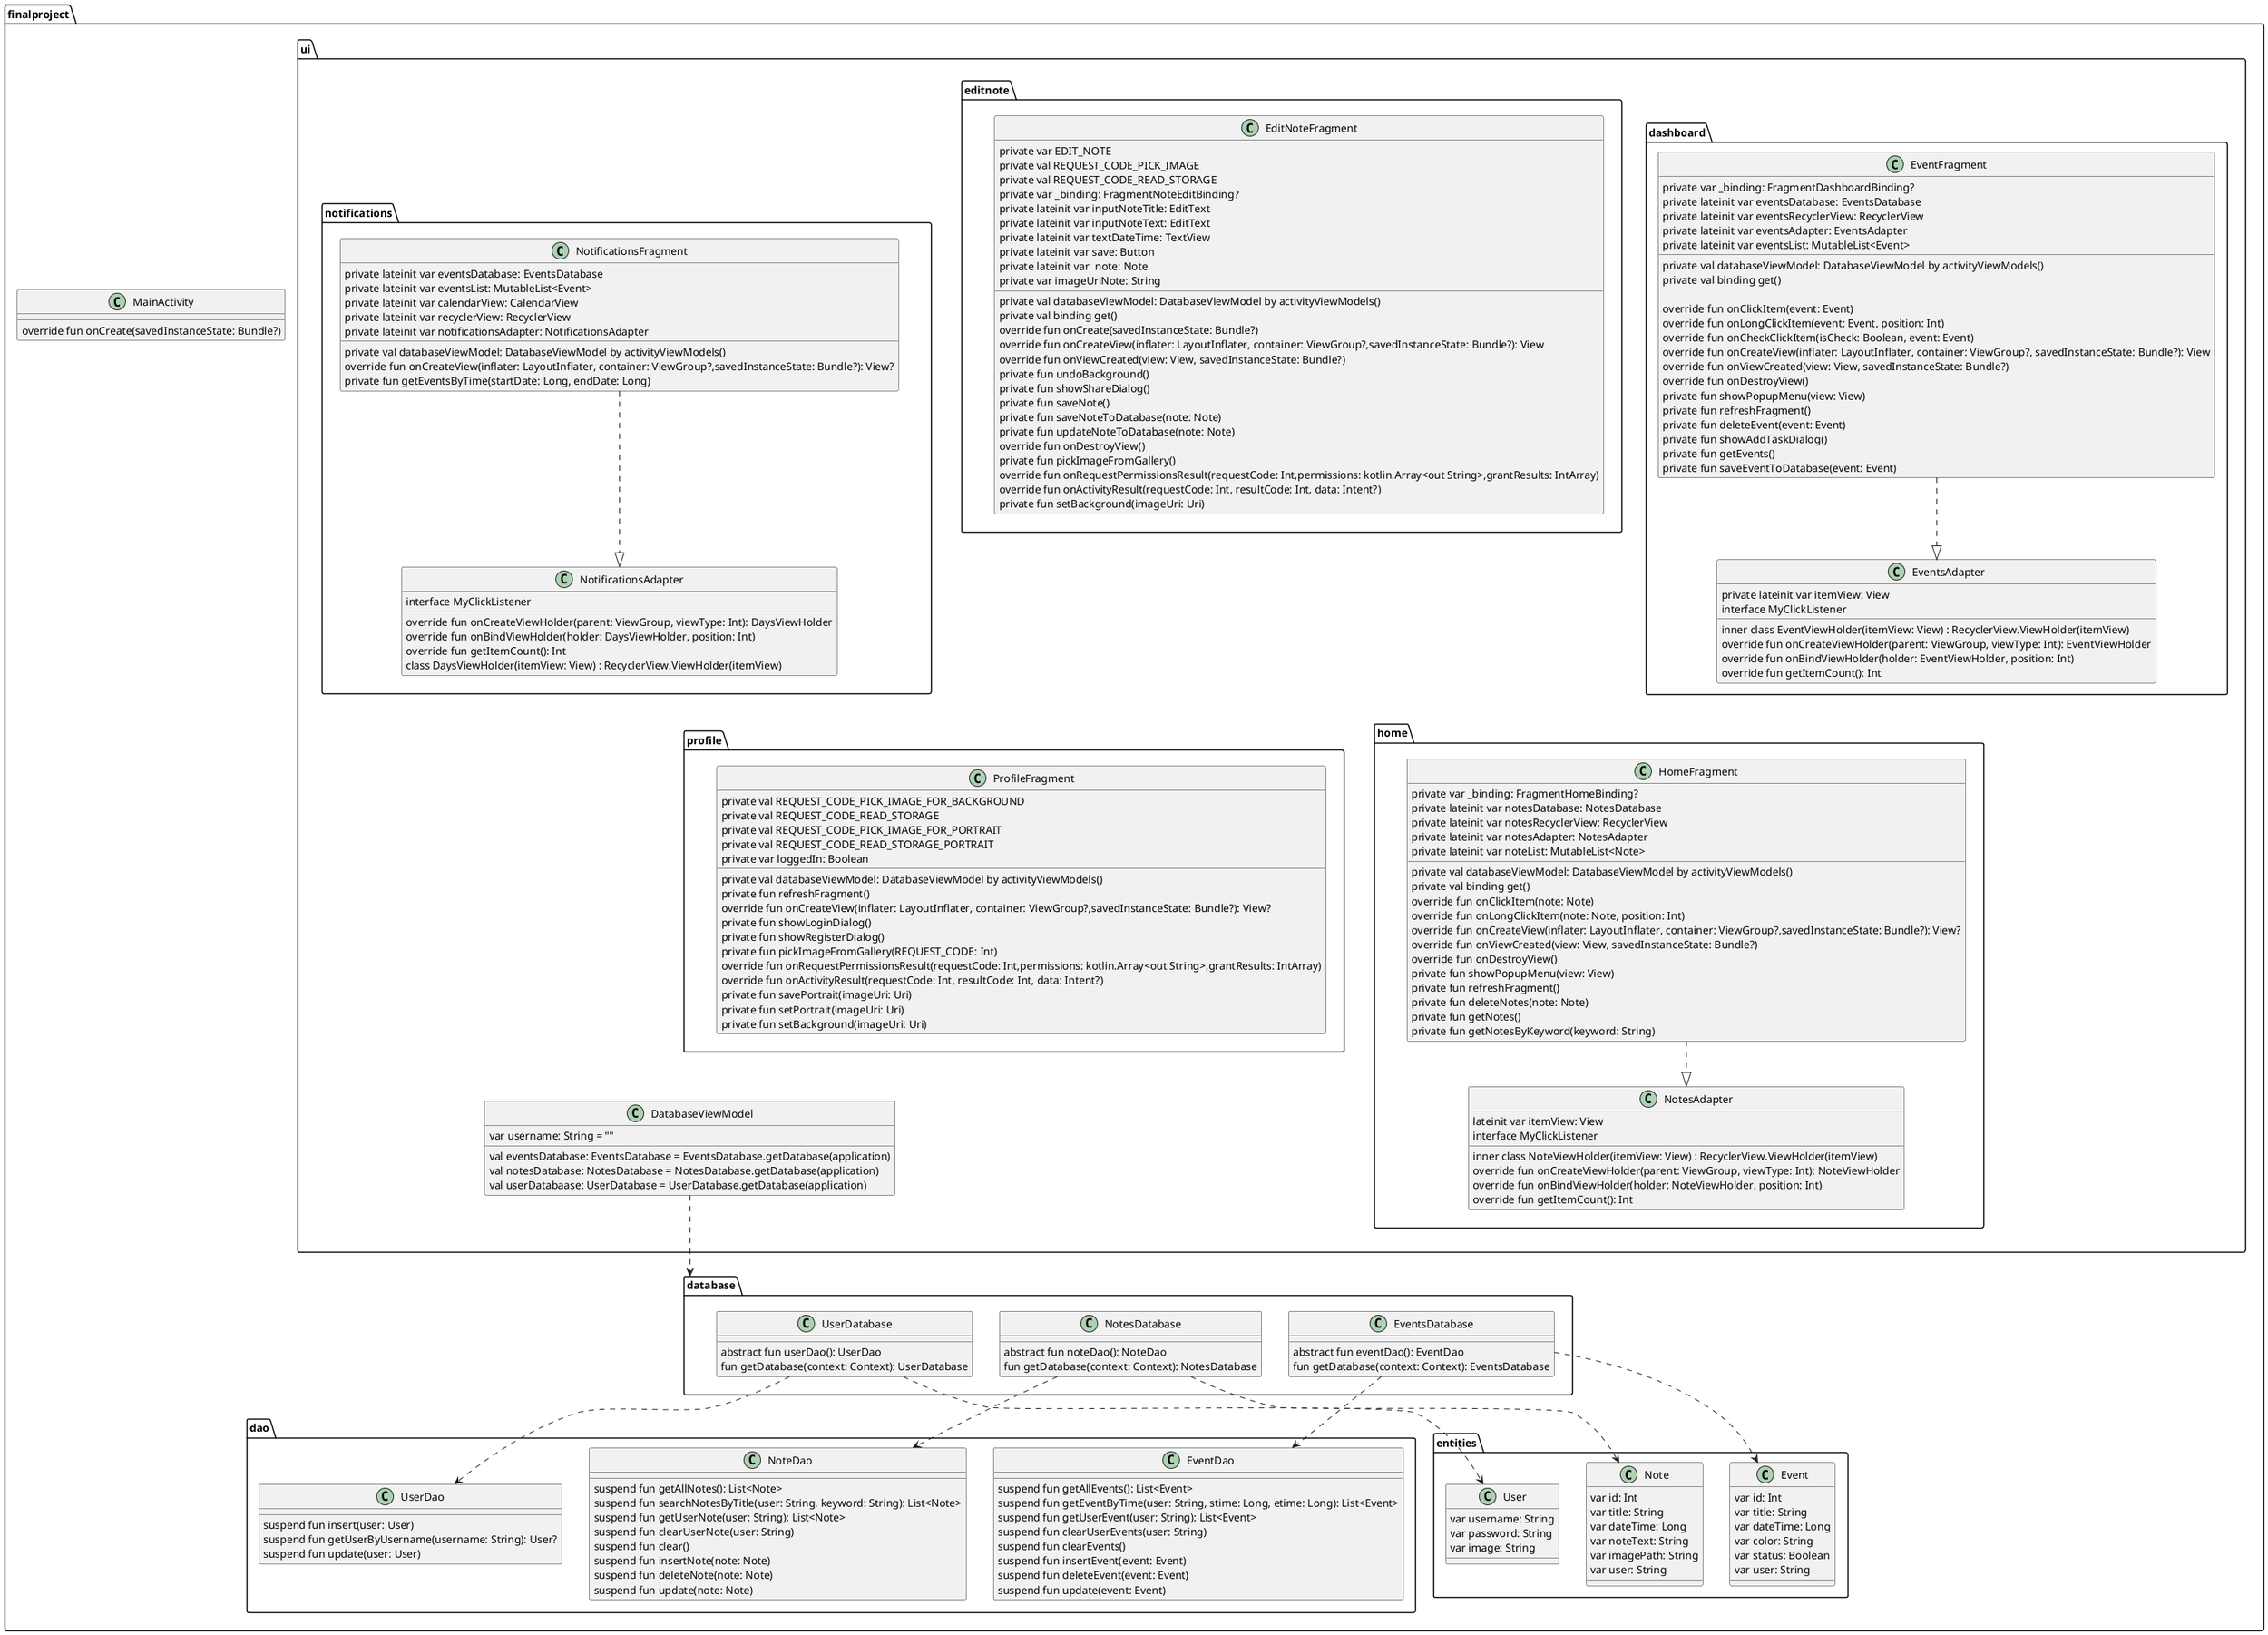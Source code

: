 @startuml
'https://plantuml.com/class-diagram

package finalproject {
    class MainActivity {
        override fun onCreate(savedInstanceState: Bundle?)
    }

    package dao {
        class EventDao {
            suspend fun getAllEvents(): List<Event>
            suspend fun getEventByTime(user: String, stime: Long, etime: Long): List<Event>
            suspend fun getUserEvent(user: String): List<Event>
            suspend fun clearUserEvents(user: String)
            suspend fun clearEvents()
            suspend fun insertEvent(event: Event)
            suspend fun deleteEvent(event: Event)
            suspend fun update(event: Event)
        }
        class NoteDao {
            suspend fun getAllNotes(): List<Note>
            suspend fun searchNotesByTitle(user: String, keyword: String): List<Note>
            suspend fun getUserNote(user: String): List<Note>
            suspend fun clearUserNote(user: String)
            suspend fun clear()
            suspend fun insertNote(note: Note)
            suspend fun deleteNote(note: Note)
            suspend fun update(note: Note)
        }
        class UserDao {
            suspend fun insert(user: User)
            suspend fun getUserByUsername(username: String): User?
            suspend fun update(user: User)
        }
    }

    package database {
        class EventsDatabase {
            abstract fun eventDao(): EventDao
            fun getDatabase(context: Context): EventsDatabase
        }
        class NotesDatabase {
            abstract fun noteDao(): NoteDao
            fun getDatabase(context: Context): NotesDatabase
        }
        class UserDatabase {
            abstract fun userDao(): UserDao
            fun getDatabase(context: Context): UserDatabase
        }
    }

    package entities {
        class Event {
            var id: Int
            var title: String
            var dateTime: Long
            var color: String
            var status: Boolean
            var user: String
        }
        class Note {
            var id: Int
            var title: String
            var dateTime: Long
            var noteText: String
            var imagePath: String
            var user: String
        }
        class User {
            var username: String
            var password: String
            var image: String
        }
    }

    package ui {
        package dashboard {
            class EventFragment {
            private var _binding: FragmentDashboardBinding?
                private lateinit var eventsDatabase: EventsDatabase
                private lateinit var eventsRecyclerView: RecyclerView
                private lateinit var eventsAdapter: EventsAdapter
                private lateinit var eventsList: MutableList<Event>
                private val databaseViewModel: DatabaseViewModel by activityViewModels()
                private val binding get()

                override fun onClickItem(event: Event)
                override fun onLongClickItem(event: Event, position: Int)
                override fun onCheckClickItem(isCheck: Boolean, event: Event)
                override fun onCreateView(inflater: LayoutInflater, container: ViewGroup?, savedInstanceState: Bundle?): View
                override fun onViewCreated(view: View, savedInstanceState: Bundle?)
                override fun onDestroyView()
                private fun showPopupMenu(view: View)
                private fun refreshFragment()
                private fun deleteEvent(event: Event)
                private fun showAddTaskDialog()
                private fun getEvents()
                private fun saveEventToDatabase(event: Event)
            }
            class EventsAdapter {
                private lateinit var itemView: View
                interface MyClickListener
                inner class EventViewHolder(itemView: View) : RecyclerView.ViewHolder(itemView)
                override fun onCreateViewHolder(parent: ViewGroup, viewType: Int): EventViewHolder
                override fun onBindViewHolder(holder: EventViewHolder, position: Int)
                override fun getItemCount(): Int
            }
            EventFragment ..|> EventsAdapter
        }
        package editnote {
            class EditNoteFragment {
                private var EDIT_NOTE
                private val REQUEST_CODE_PICK_IMAGE
                private val REQUEST_CODE_READ_STORAGE
                private var _binding: FragmentNoteEditBinding?
                private val databaseViewModel: DatabaseViewModel by activityViewModels()
                private val binding get()
                private lateinit var inputNoteTitle: EditText
                private lateinit var inputNoteText: EditText
                private lateinit var textDateTime: TextView
                private lateinit var save: Button
                private lateinit var  note: Note
                private var imageUriNote: String
                override fun onCreate(savedInstanceState: Bundle?)
                override fun onCreateView(inflater: LayoutInflater, container: ViewGroup?,savedInstanceState: Bundle?): View
                override fun onViewCreated(view: View, savedInstanceState: Bundle?)
                private fun undoBackground()
                private fun showShareDialog()
                private fun saveNote()
                private fun saveNoteToDatabase(note: Note)
                private fun updateNoteToDatabase(note: Note)
                override fun onDestroyView()
                private fun pickImageFromGallery()
                override fun onRequestPermissionsResult(requestCode: Int,permissions: kotlin.Array<out String>,grantResults: IntArray)
                override fun onActivityResult(requestCode: Int, resultCode: Int, data: Intent?)
                private fun setBackground(imageUri: Uri)
            }
        }
        package home {
            class HomeFragment {
                private var _binding: FragmentHomeBinding?
                private lateinit var notesDatabase: NotesDatabase
                private lateinit var notesRecyclerView: RecyclerView
                private lateinit var notesAdapter: NotesAdapter
                private lateinit var noteList: MutableList<Note>
                private val databaseViewModel: DatabaseViewModel by activityViewModels()
                private val binding get()
                override fun onClickItem(note: Note)
                override fun onLongClickItem(note: Note, position: Int)
                override fun onCreateView(inflater: LayoutInflater, container: ViewGroup?,savedInstanceState: Bundle?): View?
                override fun onViewCreated(view: View, savedInstanceState: Bundle?)
                override fun onDestroyView()
                private fun showPopupMenu(view: View)
                private fun refreshFragment()
                private fun deleteNotes(note: Note)
                private fun getNotes()
                private fun getNotesByKeyword(keyword: String)
            }
            class NotesAdapter {
                lateinit var itemView: View
                interface MyClickListener
                inner class NoteViewHolder(itemView: View) : RecyclerView.ViewHolder(itemView)
                override fun onCreateViewHolder(parent: ViewGroup, viewType: Int): NoteViewHolder
                override fun onBindViewHolder(holder: NoteViewHolder, position: Int)
                override fun getItemCount(): Int
            }
            HomeFragment ..|> NotesAdapter
        }
        package notifications {
            class NotificationsFragment {
                private lateinit var eventsDatabase: EventsDatabase
                private lateinit var eventsList: MutableList<Event>
                private lateinit var calendarView: CalendarView
                private lateinit var recyclerView: RecyclerView
                private lateinit var notificationsAdapter: NotificationsAdapter
                private val databaseViewModel: DatabaseViewModel by activityViewModels()
                override fun onCreateView(inflater: LayoutInflater, container: ViewGroup?,savedInstanceState: Bundle?): View?
                private fun getEventsByTime(startDate: Long, endDate: Long)
            }
            class NotificationsAdapter{
                interface MyClickListener
                override fun onCreateViewHolder(parent: ViewGroup, viewType: Int): DaysViewHolder
                override fun onBindViewHolder(holder: DaysViewHolder, position: Int)
                override fun getItemCount(): Int
                class DaysViewHolder(itemView: View) : RecyclerView.ViewHolder(itemView)
            }
            NotificationsFragment ..|> NotificationsAdapter
        }
        package profile {
            class ProfileFragment {
                private val REQUEST_CODE_PICK_IMAGE_FOR_BACKGROUND
                private val REQUEST_CODE_READ_STORAGE
                private val REQUEST_CODE_PICK_IMAGE_FOR_PORTRAIT
                private val REQUEST_CODE_READ_STORAGE_PORTRAIT
                private val databaseViewModel: DatabaseViewModel by activityViewModels()
                private var loggedIn: Boolean
                private fun refreshFragment()
                override fun onCreateView(inflater: LayoutInflater, container: ViewGroup?,savedInstanceState: Bundle?): View?
                private fun showLoginDialog()
                private fun showRegisterDialog()
                private fun pickImageFromGallery(REQUEST_CODE: Int)
                override fun onRequestPermissionsResult(requestCode: Int,permissions: kotlin.Array<out String>,grantResults: IntArray)
                override fun onActivityResult(requestCode: Int, resultCode: Int, data: Intent?)
                private fun savePortrait(imageUri: Uri)
                private fun setPortrait(imageUri: Uri)
                private fun setBackground(imageUri: Uri)
            }
        }
        class DatabaseViewModel {
            val eventsDatabase: EventsDatabase = EventsDatabase.getDatabase(application)
            val notesDatabase: NotesDatabase = NotesDatabase.getDatabase(application)
            val userDatabaase: UserDatabase = UserDatabase.getDatabase(application)
            var username: String = ""
        }
    }


    NotesDatabase ..> NoteDao
    NotesDatabase ..> Note
    EventsDatabase ..> EventDao
    EventsDatabase ..> Event
    UserDatabase ..> UserDao
    UserDatabase ..> User
    DatabaseViewModel ..> database

    notifications .--[hidden] profile
    editnote .--[hidden] home
    profile --[hidden] DatabaseViewModel
}

@enduml